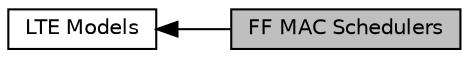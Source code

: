 digraph "FF MAC Schedulers"
{
  edge [fontname="Helvetica",fontsize="10",labelfontname="Helvetica",labelfontsize="10"];
  node [fontname="Helvetica",fontsize="10",shape=record];
  rankdir=LR;
  Node1 [label="LTE Models",height=0.2,width=0.4,color="black", fillcolor="white", style="filled",URL="$d3/d23/group__lte.html"];
  Node0 [label="FF MAC Schedulers",height=0.2,width=0.4,color="black", fillcolor="grey75", style="filled", fontcolor="black"];
  Node1->Node0 [shape=plaintext, dir="back", style="solid"];
}
